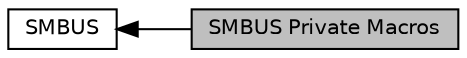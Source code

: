 digraph "SMBUS Private Macros"
{
  edge [fontname="Helvetica",fontsize="10",labelfontname="Helvetica",labelfontsize="10"];
  node [fontname="Helvetica",fontsize="10",shape=record];
  rankdir=LR;
  Node0 [label="SMBUS Private Macros",height=0.2,width=0.4,color="black", fillcolor="grey75", style="filled", fontcolor="black"];
  Node1 [label="SMBUS",height=0.2,width=0.4,color="black", fillcolor="white", style="filled",URL="$group___s_m_b_u_s.html",tooltip="SMBUS HAL module driver. "];
  Node1->Node0 [shape=plaintext, dir="back", style="solid"];
}
